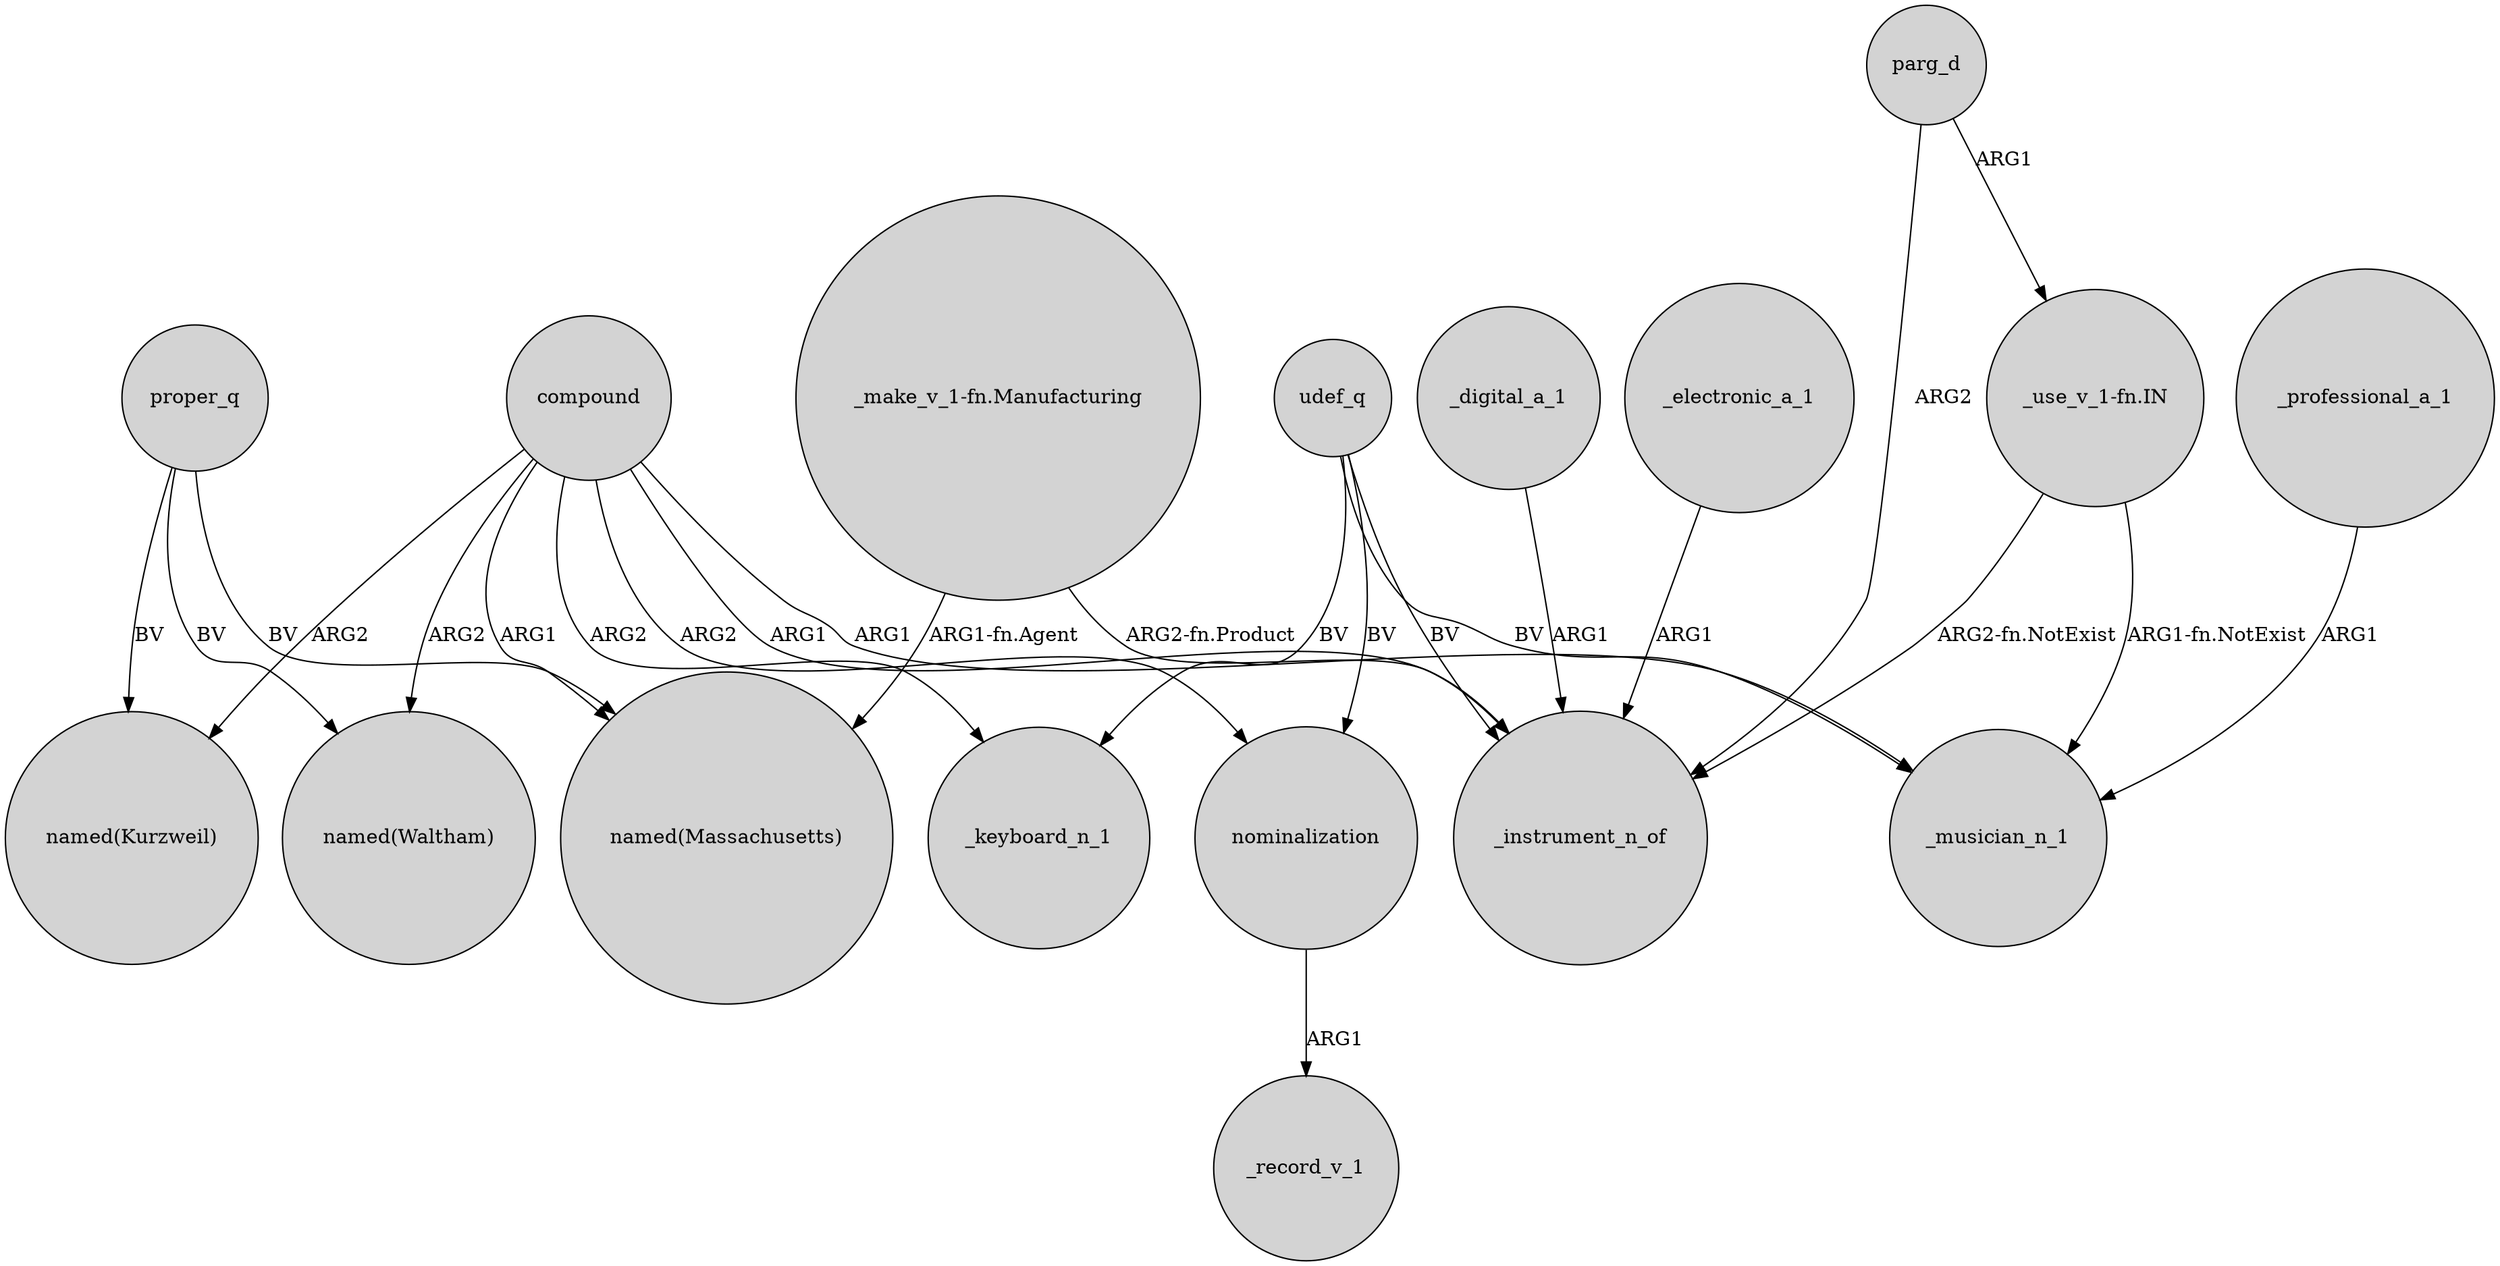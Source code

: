 digraph {
	node [shape=circle style=filled]
	compound -> "named(Waltham)" [label=ARG2]
	proper_q -> "named(Kurzweil)" [label=BV]
	proper_q -> "named(Waltham)" [label=BV]
	compound -> _keyboard_n_1 [label=ARG2]
	udef_q -> _keyboard_n_1 [label=BV]
	udef_q -> _instrument_n_of [label=BV]
	compound -> nominalization [label=ARG2]
	"_make_v_1-fn.Manufacturing" -> _instrument_n_of [label="ARG2-fn.Product"]
	compound -> "named(Kurzweil)" [label=ARG2]
	compound -> _musician_n_1 [label=ARG1]
	nominalization -> _record_v_1 [label=ARG1]
	parg_d -> "_use_v_1-fn.IN" [label=ARG1]
	_digital_a_1 -> _instrument_n_of [label=ARG1]
	udef_q -> _musician_n_1 [label=BV]
	udef_q -> nominalization [label=BV]
	_electronic_a_1 -> _instrument_n_of [label=ARG1]
	proper_q -> "named(Massachusetts)" [label=BV]
	_professional_a_1 -> _musician_n_1 [label=ARG1]
	parg_d -> _instrument_n_of [label=ARG2]
	"_use_v_1-fn.IN" -> _instrument_n_of [label="ARG2-fn.NotExist"]
	compound -> "named(Massachusetts)" [label=ARG1]
	"_make_v_1-fn.Manufacturing" -> "named(Massachusetts)" [label="ARG1-fn.Agent"]
	"_use_v_1-fn.IN" -> _musician_n_1 [label="ARG1-fn.NotExist"]
	compound -> _instrument_n_of [label=ARG1]
}
